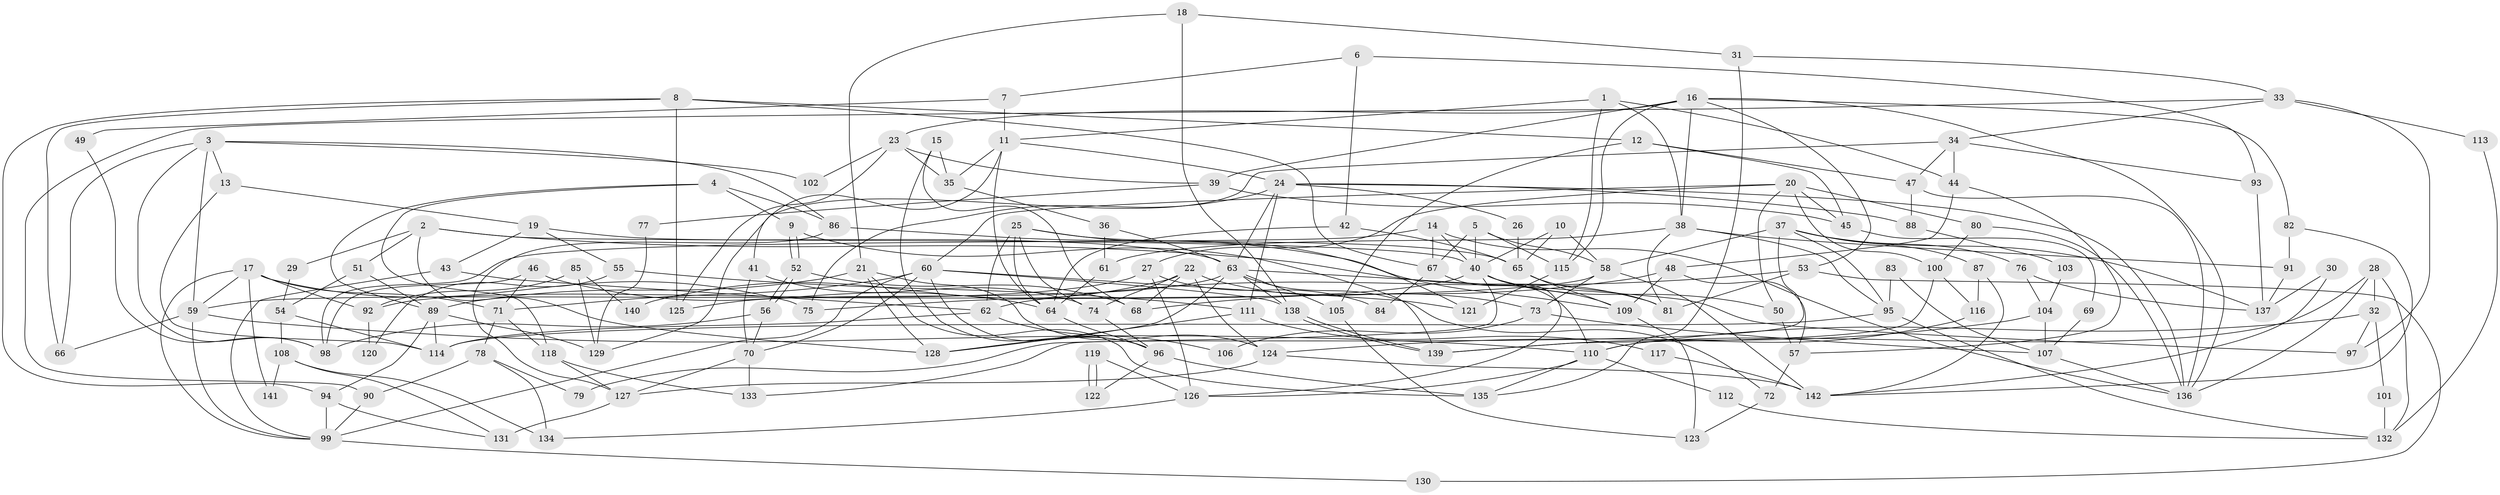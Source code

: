 // Generated by graph-tools (version 1.1) at 2025/26/03/09/25 03:26:15]
// undirected, 142 vertices, 284 edges
graph export_dot {
graph [start="1"]
  node [color=gray90,style=filled];
  1;
  2;
  3;
  4;
  5;
  6;
  7;
  8;
  9;
  10;
  11;
  12;
  13;
  14;
  15;
  16;
  17;
  18;
  19;
  20;
  21;
  22;
  23;
  24;
  25;
  26;
  27;
  28;
  29;
  30;
  31;
  32;
  33;
  34;
  35;
  36;
  37;
  38;
  39;
  40;
  41;
  42;
  43;
  44;
  45;
  46;
  47;
  48;
  49;
  50;
  51;
  52;
  53;
  54;
  55;
  56;
  57;
  58;
  59;
  60;
  61;
  62;
  63;
  64;
  65;
  66;
  67;
  68;
  69;
  70;
  71;
  72;
  73;
  74;
  75;
  76;
  77;
  78;
  79;
  80;
  81;
  82;
  83;
  84;
  85;
  86;
  87;
  88;
  89;
  90;
  91;
  92;
  93;
  94;
  95;
  96;
  97;
  98;
  99;
  100;
  101;
  102;
  103;
  104;
  105;
  106;
  107;
  108;
  109;
  110;
  111;
  112;
  113;
  114;
  115;
  116;
  117;
  118;
  119;
  120;
  121;
  122;
  123;
  124;
  125;
  126;
  127;
  128;
  129;
  130;
  131;
  132;
  133;
  134;
  135;
  136;
  137;
  138;
  139;
  140;
  141;
  142;
  1 -- 115;
  1 -- 11;
  1 -- 38;
  1 -- 44;
  2 -- 40;
  2 -- 128;
  2 -- 29;
  2 -- 51;
  2 -- 81;
  3 -- 13;
  3 -- 98;
  3 -- 59;
  3 -- 66;
  3 -- 86;
  3 -- 102;
  4 -- 118;
  4 -- 86;
  4 -- 9;
  4 -- 89;
  5 -- 58;
  5 -- 40;
  5 -- 67;
  5 -- 115;
  6 -- 42;
  6 -- 93;
  6 -- 7;
  7 -- 11;
  7 -- 49;
  8 -- 66;
  8 -- 94;
  8 -- 12;
  8 -- 67;
  8 -- 125;
  9 -- 52;
  9 -- 52;
  9 -- 139;
  10 -- 58;
  10 -- 40;
  10 -- 65;
  11 -- 41;
  11 -- 35;
  11 -- 24;
  11 -- 64;
  12 -- 47;
  12 -- 45;
  12 -- 105;
  13 -- 19;
  13 -- 114;
  14 -- 136;
  14 -- 67;
  14 -- 40;
  14 -- 98;
  15 -- 35;
  15 -- 96;
  15 -- 68;
  16 -- 115;
  16 -- 38;
  16 -- 23;
  16 -- 39;
  16 -- 53;
  16 -- 82;
  16 -- 136;
  17 -- 99;
  17 -- 75;
  17 -- 59;
  17 -- 71;
  17 -- 92;
  17 -- 141;
  18 -- 21;
  18 -- 138;
  18 -- 31;
  19 -- 63;
  19 -- 43;
  19 -- 55;
  20 -- 100;
  20 -- 60;
  20 -- 27;
  20 -- 45;
  20 -- 50;
  20 -- 80;
  21 -- 89;
  21 -- 135;
  21 -- 124;
  21 -- 128;
  22 -- 74;
  22 -- 68;
  22 -- 73;
  22 -- 124;
  22 -- 140;
  23 -- 39;
  23 -- 35;
  23 -- 102;
  23 -- 125;
  24 -- 63;
  24 -- 26;
  24 -- 75;
  24 -- 88;
  24 -- 111;
  24 -- 136;
  25 -- 64;
  25 -- 65;
  25 -- 62;
  25 -- 74;
  25 -- 121;
  26 -- 65;
  27 -- 126;
  27 -- 84;
  27 -- 92;
  28 -- 110;
  28 -- 136;
  28 -- 32;
  28 -- 132;
  29 -- 54;
  30 -- 137;
  30 -- 142;
  31 -- 135;
  31 -- 33;
  32 -- 110;
  32 -- 97;
  32 -- 101;
  33 -- 97;
  33 -- 34;
  33 -- 90;
  33 -- 113;
  34 -- 44;
  34 -- 47;
  34 -- 93;
  34 -- 129;
  35 -- 36;
  36 -- 61;
  36 -- 63;
  37 -- 76;
  37 -- 58;
  37 -- 87;
  37 -- 95;
  37 -- 133;
  37 -- 137;
  38 -- 81;
  38 -- 61;
  38 -- 91;
  38 -- 95;
  39 -- 45;
  39 -- 77;
  40 -- 50;
  40 -- 75;
  40 -- 79;
  40 -- 109;
  40 -- 126;
  41 -- 74;
  41 -- 70;
  42 -- 65;
  42 -- 64;
  43 -- 99;
  43 -- 62;
  44 -- 48;
  44 -- 57;
  45 -- 69;
  46 -- 71;
  46 -- 98;
  46 -- 64;
  47 -- 136;
  47 -- 88;
  48 -- 109;
  48 -- 68;
  48 -- 57;
  49 -- 98;
  50 -- 57;
  51 -- 89;
  51 -- 54;
  52 -- 56;
  52 -- 56;
  52 -- 68;
  53 -- 62;
  53 -- 81;
  53 -- 130;
  54 -- 114;
  54 -- 108;
  55 -- 111;
  55 -- 120;
  56 -- 70;
  56 -- 98;
  57 -- 72;
  58 -- 59;
  58 -- 142;
  58 -- 73;
  59 -- 66;
  59 -- 99;
  59 -- 110;
  60 -- 71;
  60 -- 138;
  60 -- 70;
  60 -- 96;
  60 -- 99;
  60 -- 121;
  61 -- 64;
  62 -- 114;
  62 -- 106;
  63 -- 125;
  63 -- 105;
  63 -- 72;
  63 -- 97;
  63 -- 128;
  63 -- 138;
  64 -- 96;
  65 -- 81;
  65 -- 109;
  67 -- 84;
  67 -- 110;
  69 -- 107;
  70 -- 127;
  70 -- 133;
  71 -- 118;
  71 -- 78;
  72 -- 123;
  73 -- 106;
  73 -- 107;
  74 -- 96;
  76 -- 137;
  76 -- 104;
  77 -- 129;
  78 -- 90;
  78 -- 79;
  78 -- 134;
  80 -- 136;
  80 -- 100;
  82 -- 142;
  82 -- 91;
  83 -- 95;
  83 -- 107;
  85 -- 129;
  85 -- 92;
  85 -- 140;
  86 -- 109;
  86 -- 127;
  87 -- 116;
  87 -- 142;
  88 -- 103;
  89 -- 94;
  89 -- 114;
  89 -- 129;
  90 -- 99;
  91 -- 137;
  92 -- 120;
  93 -- 137;
  94 -- 99;
  94 -- 131;
  95 -- 114;
  95 -- 132;
  96 -- 122;
  96 -- 135;
  99 -- 130;
  100 -- 139;
  100 -- 116;
  101 -- 132;
  103 -- 104;
  104 -- 107;
  104 -- 124;
  105 -- 123;
  107 -- 136;
  108 -- 134;
  108 -- 131;
  108 -- 141;
  109 -- 123;
  110 -- 112;
  110 -- 126;
  110 -- 135;
  111 -- 128;
  111 -- 117;
  112 -- 132;
  113 -- 132;
  115 -- 121;
  116 -- 139;
  117 -- 142;
  118 -- 127;
  118 -- 133;
  119 -- 122;
  119 -- 122;
  119 -- 126;
  124 -- 127;
  124 -- 142;
  126 -- 134;
  127 -- 131;
  138 -- 139;
  138 -- 139;
}
